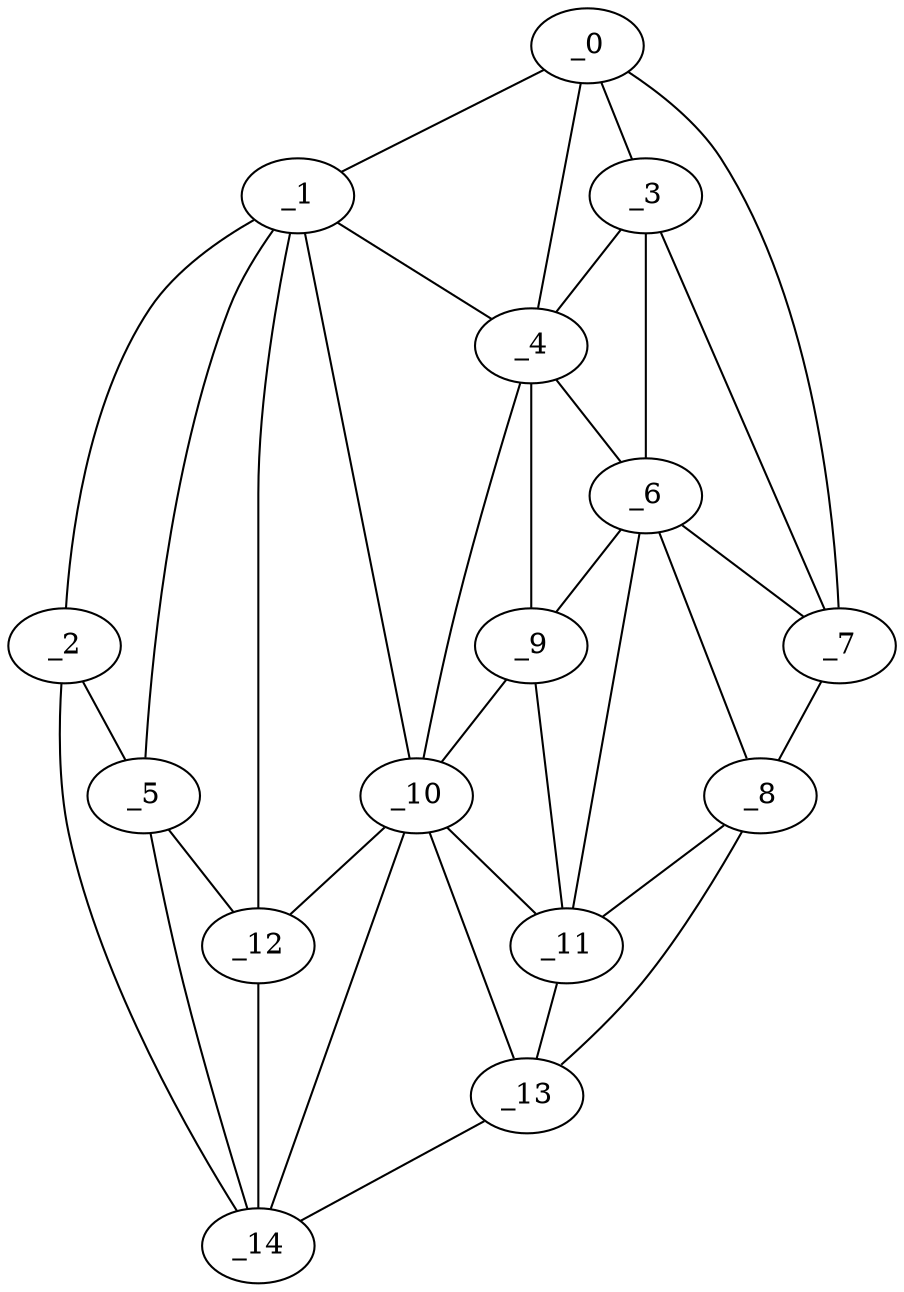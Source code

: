 graph "obj17__165.gxl" {
	_0	 [x=32,
		y=114];
	_1	 [x=38,
		y=31];
	_0 -- _1	 [valence=1];
	_3	 [x=48,
		y=100];
	_0 -- _3	 [valence=2];
	_4	 [x=51,
		y=84];
	_0 -- _4	 [valence=1];
	_7	 [x=67,
		y=125];
	_0 -- _7	 [valence=1];
	_2	 [x=41,
		y=7];
	_1 -- _2	 [valence=1];
	_1 -- _4	 [valence=2];
	_5	 [x=54,
		y=7];
	_1 -- _5	 [valence=1];
	_10	 [x=82,
		y=72];
	_1 -- _10	 [valence=2];
	_12	 [x=85,
		y=5];
	_1 -- _12	 [valence=2];
	_2 -- _5	 [valence=1];
	_14	 [x=97,
		y=3];
	_2 -- _14	 [valence=1];
	_3 -- _4	 [valence=2];
	_6	 [x=64,
		y=98];
	_3 -- _6	 [valence=1];
	_3 -- _7	 [valence=1];
	_4 -- _6	 [valence=2];
	_9	 [x=80,
		y=85];
	_4 -- _9	 [valence=2];
	_4 -- _10	 [valence=1];
	_5 -- _12	 [valence=2];
	_5 -- _14	 [valence=2];
	_6 -- _7	 [valence=2];
	_8	 [x=76,
		y=123];
	_6 -- _8	 [valence=1];
	_6 -- _9	 [valence=2];
	_11	 [x=83,
		y=100];
	_6 -- _11	 [valence=2];
	_7 -- _8	 [valence=1];
	_8 -- _11	 [valence=2];
	_13	 [x=87,
		y=113];
	_8 -- _13	 [valence=1];
	_9 -- _10	 [valence=2];
	_9 -- _11	 [valence=2];
	_10 -- _11	 [valence=1];
	_10 -- _12	 [valence=1];
	_10 -- _13	 [valence=2];
	_10 -- _14	 [valence=2];
	_11 -- _13	 [valence=2];
	_12 -- _14	 [valence=1];
	_13 -- _14	 [valence=1];
}
